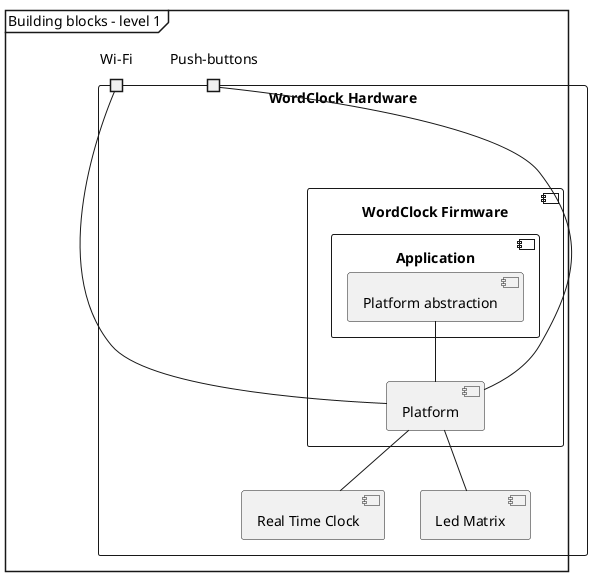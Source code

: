 @startuml
mainframe Building blocks - level 1

rectangle "WordClock Hardware" {
    component "WordClock Firmware" {
        component Application {
            component "Platform abstraction" as Pal
        }
        component Platform
    }

    component "Real Time Clock" as Rtc
    component "Led Matrix" as Led_matrix

    port "Wi-Fi" as Wifi
    port "Push-buttons" as Push_buttons
}

Pal -- Platform
Platform -- Rtc
Platform -- Led_matrix

Platform -- Push_buttons
Platform -- Wifi

@enduml